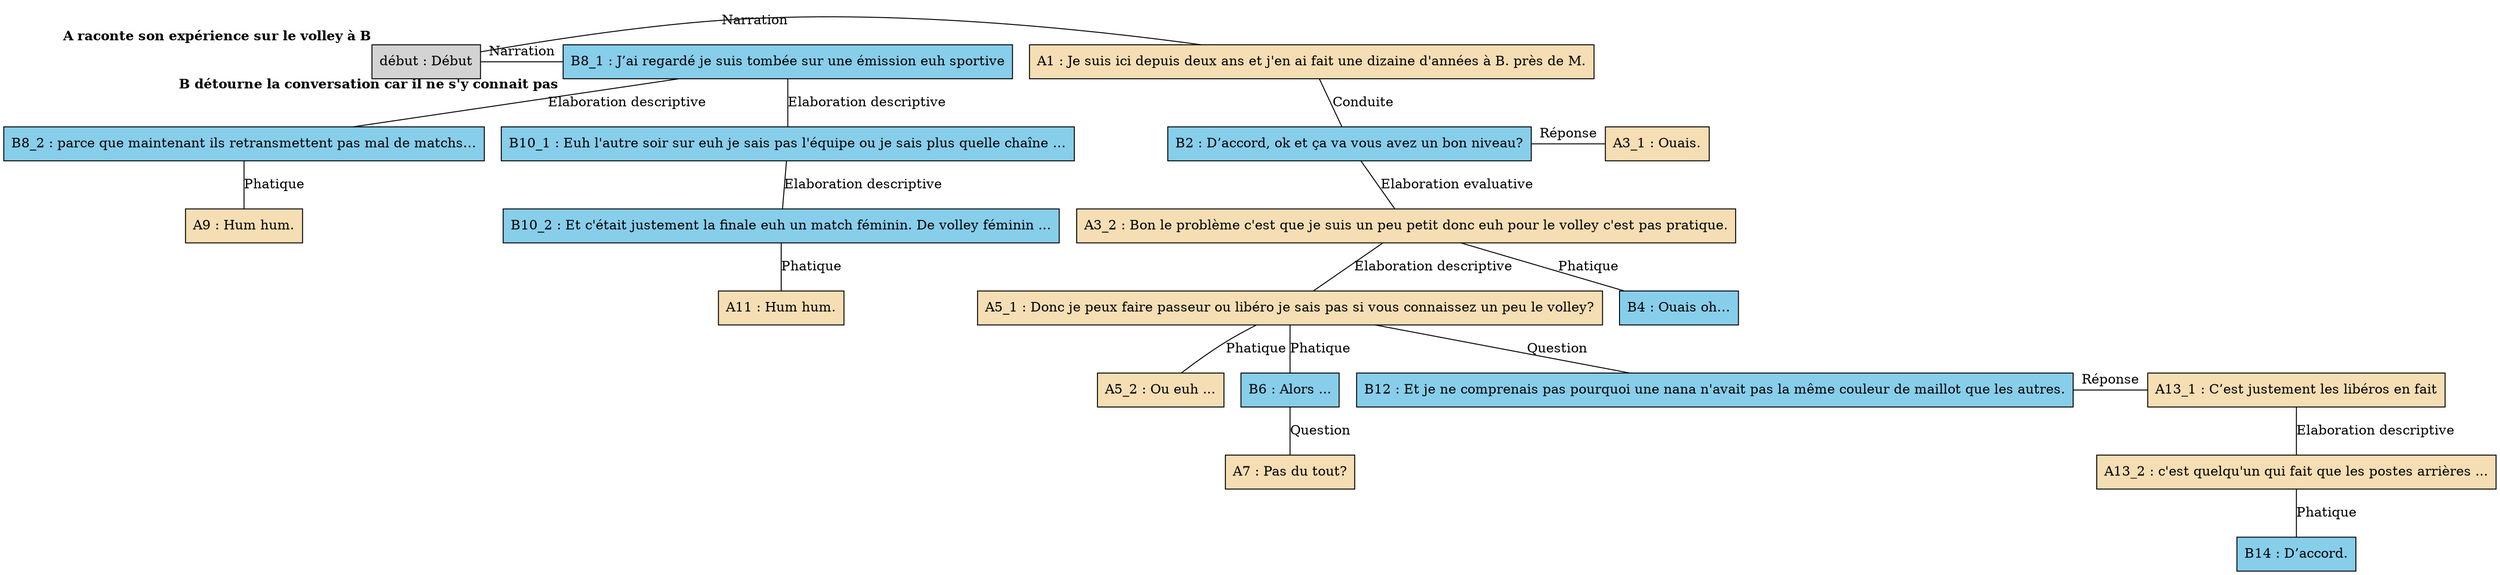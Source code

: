 digraph E15 {
	node [shape=box style=filled]
	"début" [label="début : Début" xlabel=<<B>A raconte son expérience sur le volley à B</B>>]
	A1 [label="A1 : Je suis ici depuis deux ans et j'en ai fait une dizaine d'années à B. près de M." fillcolor=wheat xlabel=""]
	B2 [label="B2 : D’accord, ok et ça va vous avez un bon niveau?" fillcolor=skyblue xlabel=""]
	A3_1 [label="A3_1 : Ouais." fillcolor=wheat xlabel=""]
	A3_2 [label="A3_2 : Bon le problème c'est que je suis un peu petit donc euh pour le volley c'est pas pratique." fillcolor=wheat xlabel=""]
	B4 [label="B4 : Ouais oh…" fillcolor=skyblue xlabel=""]
	A5_1 [label="A5_1 : Donc je peux faire passeur ou libéro je sais pas si vous connaissez un peu le volley?" fillcolor=wheat xlabel=""]
	A5_2 [label="A5_2 : Ou euh ..." fillcolor=wheat xlabel=""]
	B6 [label="B6 : Alors ..." fillcolor=skyblue xlabel=""]
	A7 [label="A7 : Pas du tout?" fillcolor=wheat xlabel=""]
	B8_1 [label="B8_1 : J’ai regardé je suis tombée sur une émission euh sportive" fillcolor=skyblue xlabel=<<B>B détourne la conversation car il ne s'y connait pas </B>>]
	B8_2 [label="B8_2 : parce que maintenant ils retransmettent pas mal de matchs…" fillcolor=skyblue xlabel=""]
	A9 [label="A9 : Hum hum." fillcolor=wheat xlabel=""]
	B10_1 [label="B10_1 : Euh l'autre soir sur euh je sais pas l'équipe ou je sais plus quelle chaîne …" fillcolor=skyblue xlabel=""]
	B10_2 [label="B10_2 : Et c'était justement la finale euh un match féminin. De volley féminin ..." fillcolor=skyblue xlabel=""]
	A11 [label="A11 : Hum hum." fillcolor=wheat xlabel=""]
	B12 [label="B12 : Et je ne comprenais pas pourquoi une nana n'avait pas la même couleur de maillot que les autres." fillcolor=skyblue xlabel=""]
	A13_1 [label="A13_1 : C’est justement les libéros en fait" fillcolor=wheat xlabel=""]
	A13_2 [label="A13_2 : c'est quelqu'un qui fait que les postes arrières ..." fillcolor=wheat xlabel=""]
	B14 [label="B14 : D’accord." fillcolor=skyblue xlabel=""]
	{
		rank=same
		"début"
		A1
		"début" -> A1 [label=Narration dir=none]
	}
	A1 -> B2 [label=Conduite dir=none]
	{
		rank=same
		B2
		A3_1
		B2 -> A3_1 [label="Réponse" dir=none]
	}
	B2 -> A3_2 [label="Elaboration evaluative" dir=none]
	A3_2 -> B4 [label=Phatique dir=none]
	A5_1 -> A5_2 [label=Phatique dir=none]
	A5_1 -> B6 [label=Phatique dir=none]
	B6 -> A7 [label=Question dir=none]
	B8_2 -> A9 [label=Phatique dir=none]
	B10_2 -> A11 [label=Phatique dir=none]
	{
		rank=same
		B12
		A13_1
		B12 -> A13_1 [label="Réponse" dir=none]
	}
	A13_2 -> B14 [label=Phatique dir=none]
	A13_1 -> A13_2 [label="Elaboration descriptive" dir=none]
	B10_1 -> B10_2 [label="Elaboration descriptive" dir=none]
	{
		rank=same
		"début"
		B8_1
		"début" -> B8_1 [label=Narration dir=none]
	}
	B8_1 -> B8_2 [label="Elaboration descriptive" dir=none]
	A3_2 -> A5_1 [label="Elaboration descriptive" dir=none]
	B8_1 -> B10_1 [label="Elaboration descriptive" dir=none]
	A5_1 -> B12 [label=Question dir=none]
}
